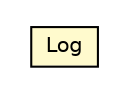 #!/usr/local/bin/dot
#
# Class diagram 
# Generated by UMLGraph version R5_6-24-gf6e263 (http://www.umlgraph.org/)
#

digraph G {
	edge [fontname="Helvetica",fontsize=10,labelfontname="Helvetica",labelfontsize=10];
	node [fontname="Helvetica",fontsize=10,shape=plaintext];
	nodesep=0.25;
	ranksep=0.5;
	// org.universAAL.context.che.Hub.Log
	c4408463 [label=<<table title="org.universAAL.context.che.Hub.Log" border="0" cellborder="1" cellspacing="0" cellpadding="2" port="p" bgcolor="lemonChiffon" href="./Hub.Log.html">
		<tr><td><table border="0" cellspacing="0" cellpadding="1">
<tr><td align="center" balign="center"> Log </td></tr>
		</table></td></tr>
		</table>>, URL="./Hub.Log.html", fontname="Helvetica", fontcolor="black", fontsize=10.0];
}

